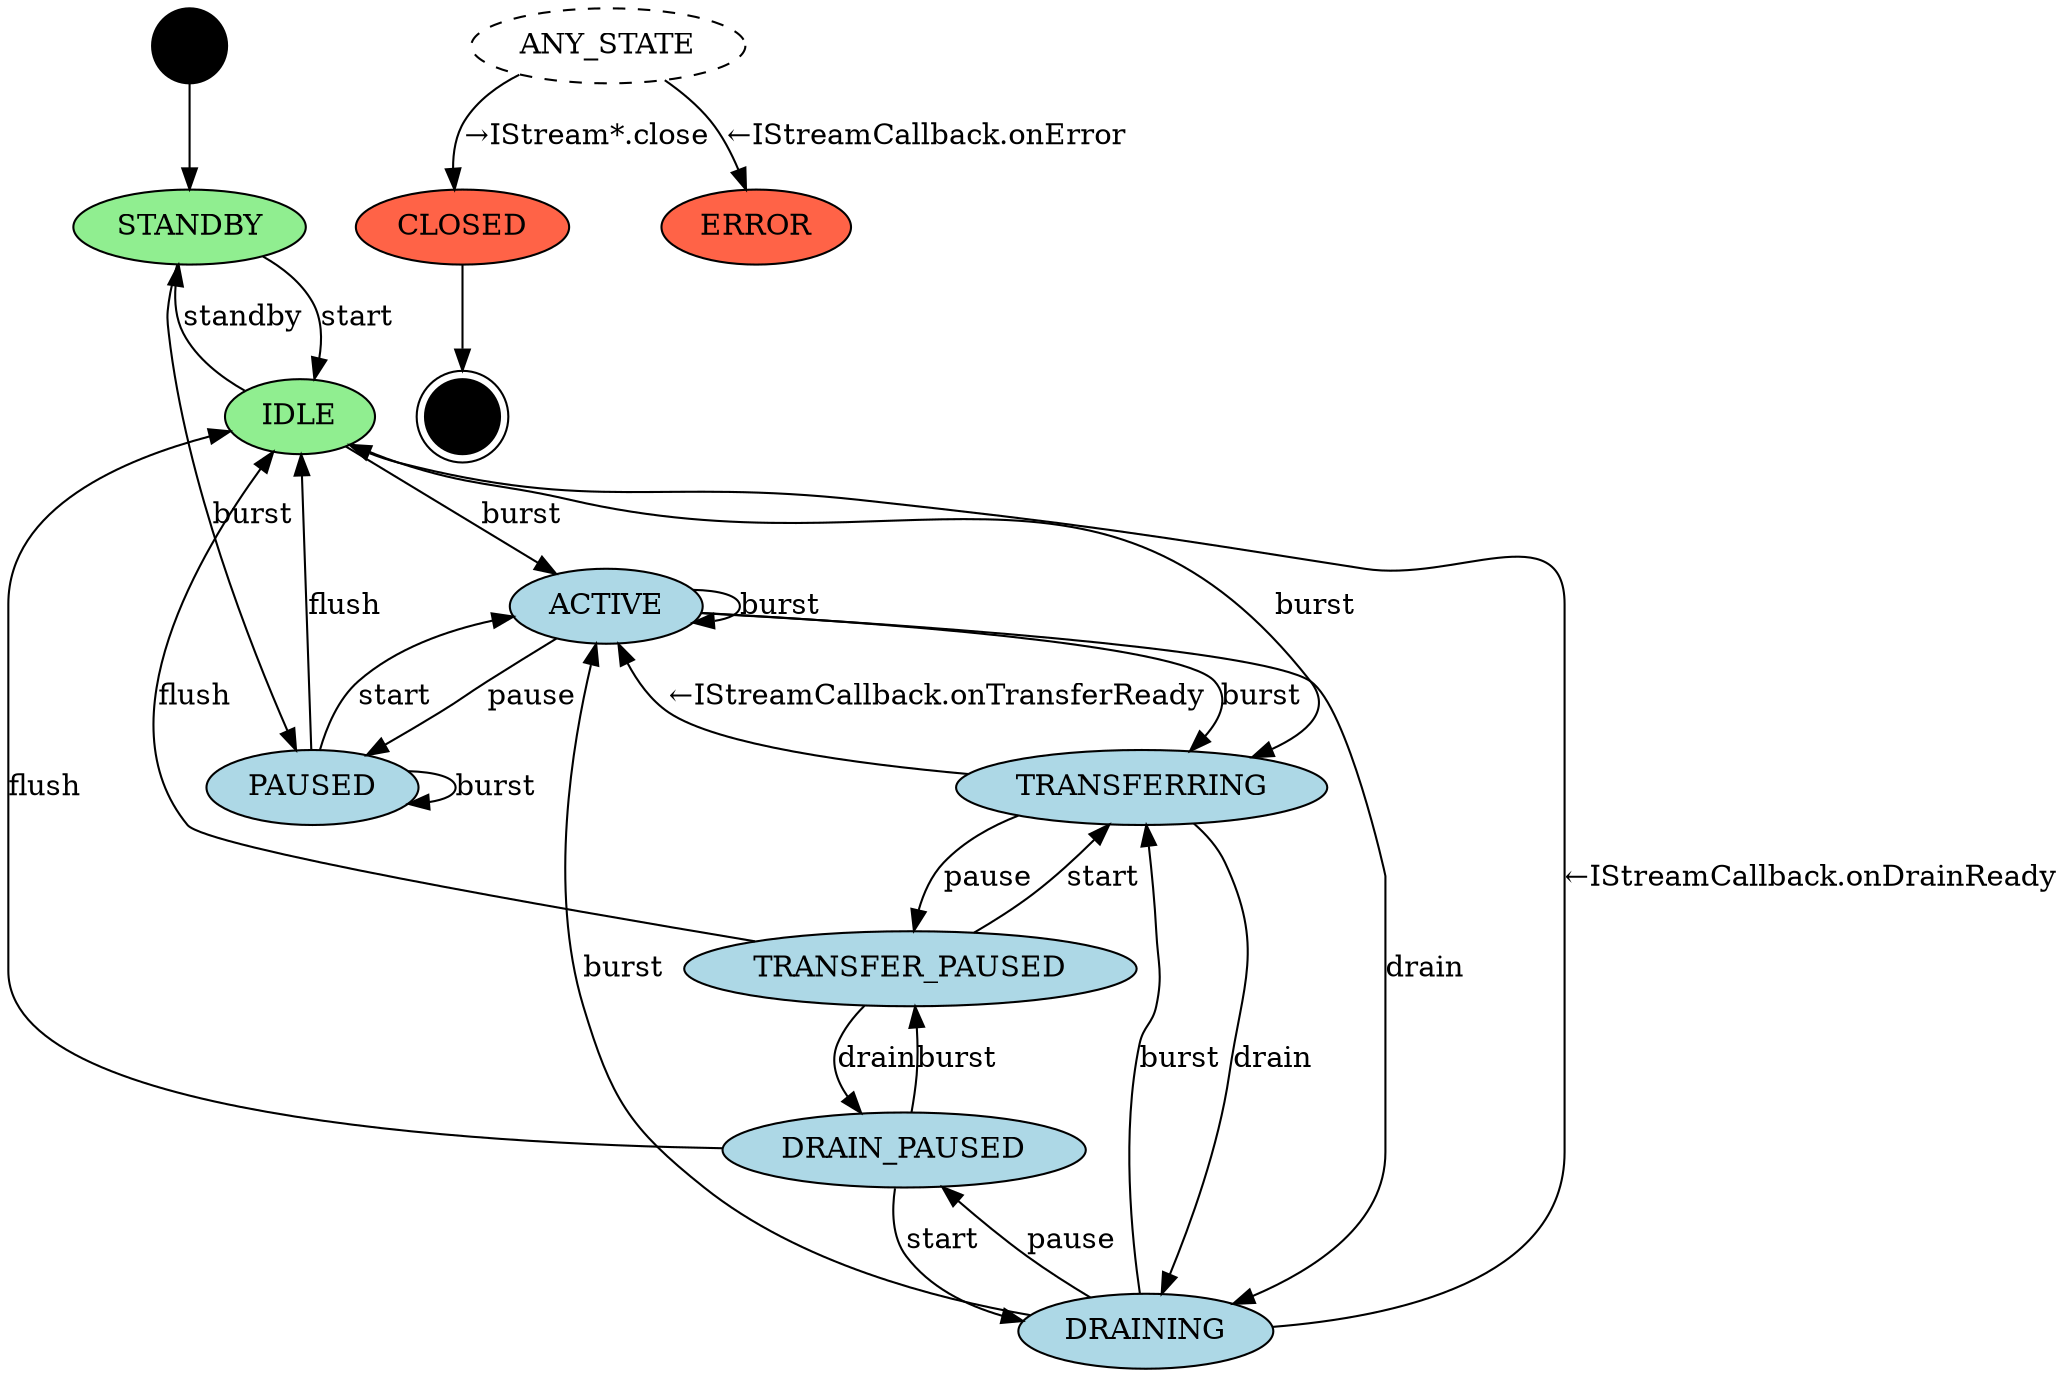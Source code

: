 // Copyright (C) 2022 The Android Open Source Project
//
// Licensed under the Apache License, Version 2.0 (the "License");
// you may not use this file except in compliance with the License.
// You may obtain a copy of the License at
//
//      http://www.apache.org/licenses/LICENSE-2.0
//
// Unless required by applicable law or agreed to in writing, software
// distributed under the License is distributed on an "AS IS" BASIS,
// WITHOUT WARRANTIES OR CONDITIONS OF ANY KIND, either express or implied.
// See the License for the specific language governing permissions and
// limitations under the License.

// To render: dot -Tpng stream-out-async-sm.gv -o stream-out-async-sm.png
digraph stream_out_async_state_machine {
    node [shape=point style=filled fillcolor=black width=0.5] I;
    node [shape=doublecircle width=0.5] F;
    node [shape=oval width=1];
    node [fillcolor=lightgreen] STANDBY;  // buffer is empty
    node [fillcolor=lightgreen] IDLE;     // buffer is empty
    node [fillcolor=tomato] CLOSED;
    node [fillcolor=tomato] ERROR;
    node [style=dashed] ANY_STATE;
    node [fillcolor=lightblue style=filled];
    // Note that when the consumer (h/w) is passive, "burst" operations
    // complete synchronously, bypassing the TRANSFERRING state.
    I -> STANDBY;
    STANDBY -> IDLE [label="start"];                  // consumer -> active
    STANDBY -> PAUSED [label="burst"];                // producer -> active
    IDLE -> STANDBY [label="standby"];                // consumer -> passive
    IDLE -> TRANSFERRING [label="burst"];             // producer -> active
    IDLE -> ACTIVE [label="burst"];                   // full write
    ACTIVE -> PAUSED [label="pause"];                 // consumer -> passive (not consuming)
    ACTIVE -> DRAINING [label="drain"];               // producer -> passive
    ACTIVE -> TRANSFERRING [label="burst"];           // early unblocking
    ACTIVE -> ACTIVE [label="burst"];                 // full write
    TRANSFERRING -> ACTIVE [label="←IStreamCallback.onTransferReady"];
    TRANSFERRING -> TRANSFER_PAUSED [label="pause"];  // consumer -> passive (not consuming)
    TRANSFERRING -> DRAINING [label="drain"];         // producer -> passive
    TRANSFER_PAUSED -> TRANSFERRING [label="start"];  // consumer -> active
    TRANSFER_PAUSED -> DRAIN_PAUSED [label="drain"];  // producer -> passive
    TRANSFER_PAUSED -> IDLE [label="flush"];          // buffer is cleared
    PAUSED -> PAUSED [label="burst"];
    PAUSED -> ACTIVE [label="start"];                 // consumer -> active
    PAUSED -> IDLE [label="flush"];                   // producer -> passive, buffer is cleared
    DRAINING -> IDLE [label="←IStreamCallback.onDrainReady"];
    DRAINING -> TRANSFERRING [label="burst"];         // producer -> active
    DRAINING -> ACTIVE [label="burst"];               // full write
    DRAINING -> DRAIN_PAUSED [label="pause"];         // consumer -> passive (not consuming)
    DRAIN_PAUSED -> DRAINING [label="start"];         // consumer -> active
    DRAIN_PAUSED -> TRANSFER_PAUSED [label="burst"];  // producer -> active
    DRAIN_PAUSED -> IDLE [label="flush"];             // buffer is cleared
    ANY_STATE -> ERROR [label="←IStreamCallback.onError"];
    ANY_STATE -> CLOSED [label="→IStream*.close"];
    CLOSED -> F;
}
